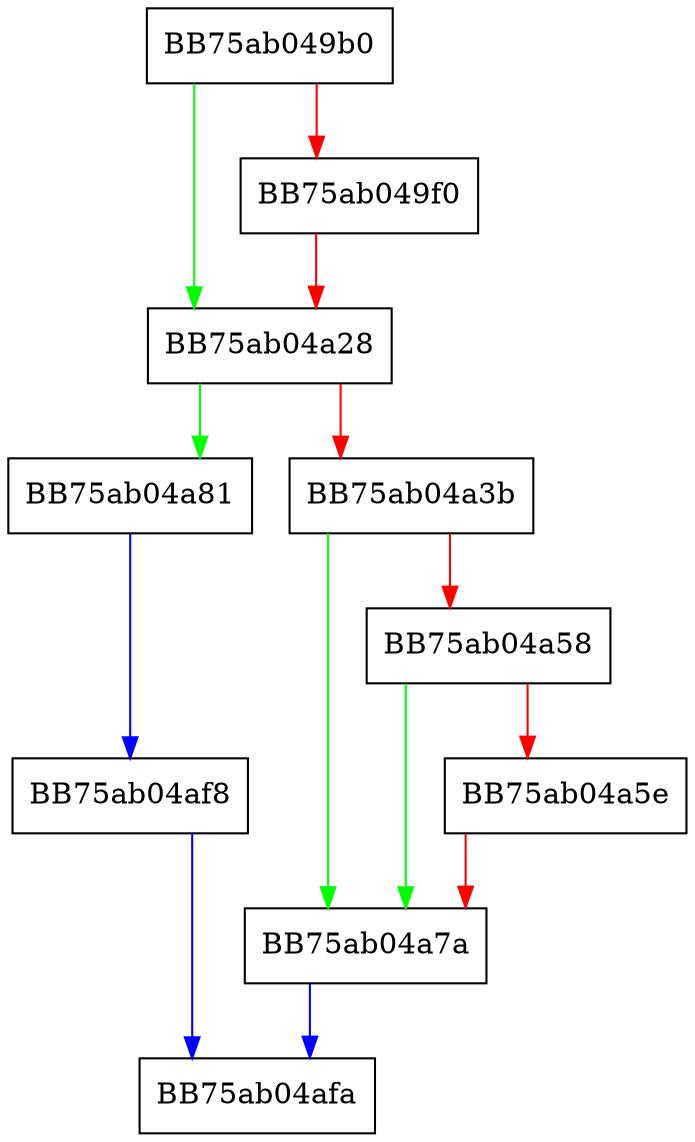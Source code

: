 digraph LoadStringW {
  node [shape="box"];
  graph [splines=ortho];
  BB75ab049b0 -> BB75ab04a28 [color="green"];
  BB75ab049b0 -> BB75ab049f0 [color="red"];
  BB75ab049f0 -> BB75ab04a28 [color="red"];
  BB75ab04a28 -> BB75ab04a81 [color="green"];
  BB75ab04a28 -> BB75ab04a3b [color="red"];
  BB75ab04a3b -> BB75ab04a7a [color="green"];
  BB75ab04a3b -> BB75ab04a58 [color="red"];
  BB75ab04a58 -> BB75ab04a7a [color="green"];
  BB75ab04a58 -> BB75ab04a5e [color="red"];
  BB75ab04a5e -> BB75ab04a7a [color="red"];
  BB75ab04a7a -> BB75ab04afa [color="blue"];
  BB75ab04a81 -> BB75ab04af8 [color="blue"];
  BB75ab04af8 -> BB75ab04afa [color="blue"];
}